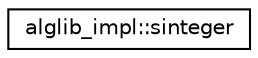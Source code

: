 digraph "Graphical Class Hierarchy"
{
  edge [fontname="Helvetica",fontsize="10",labelfontname="Helvetica",labelfontsize="10"];
  node [fontname="Helvetica",fontsize="10",shape=record];
  rankdir="LR";
  Node0 [label="alglib_impl::sinteger",height=0.2,width=0.4,color="black", fillcolor="white", style="filled",URL="$structalglib__impl_1_1sinteger.html"];
}
